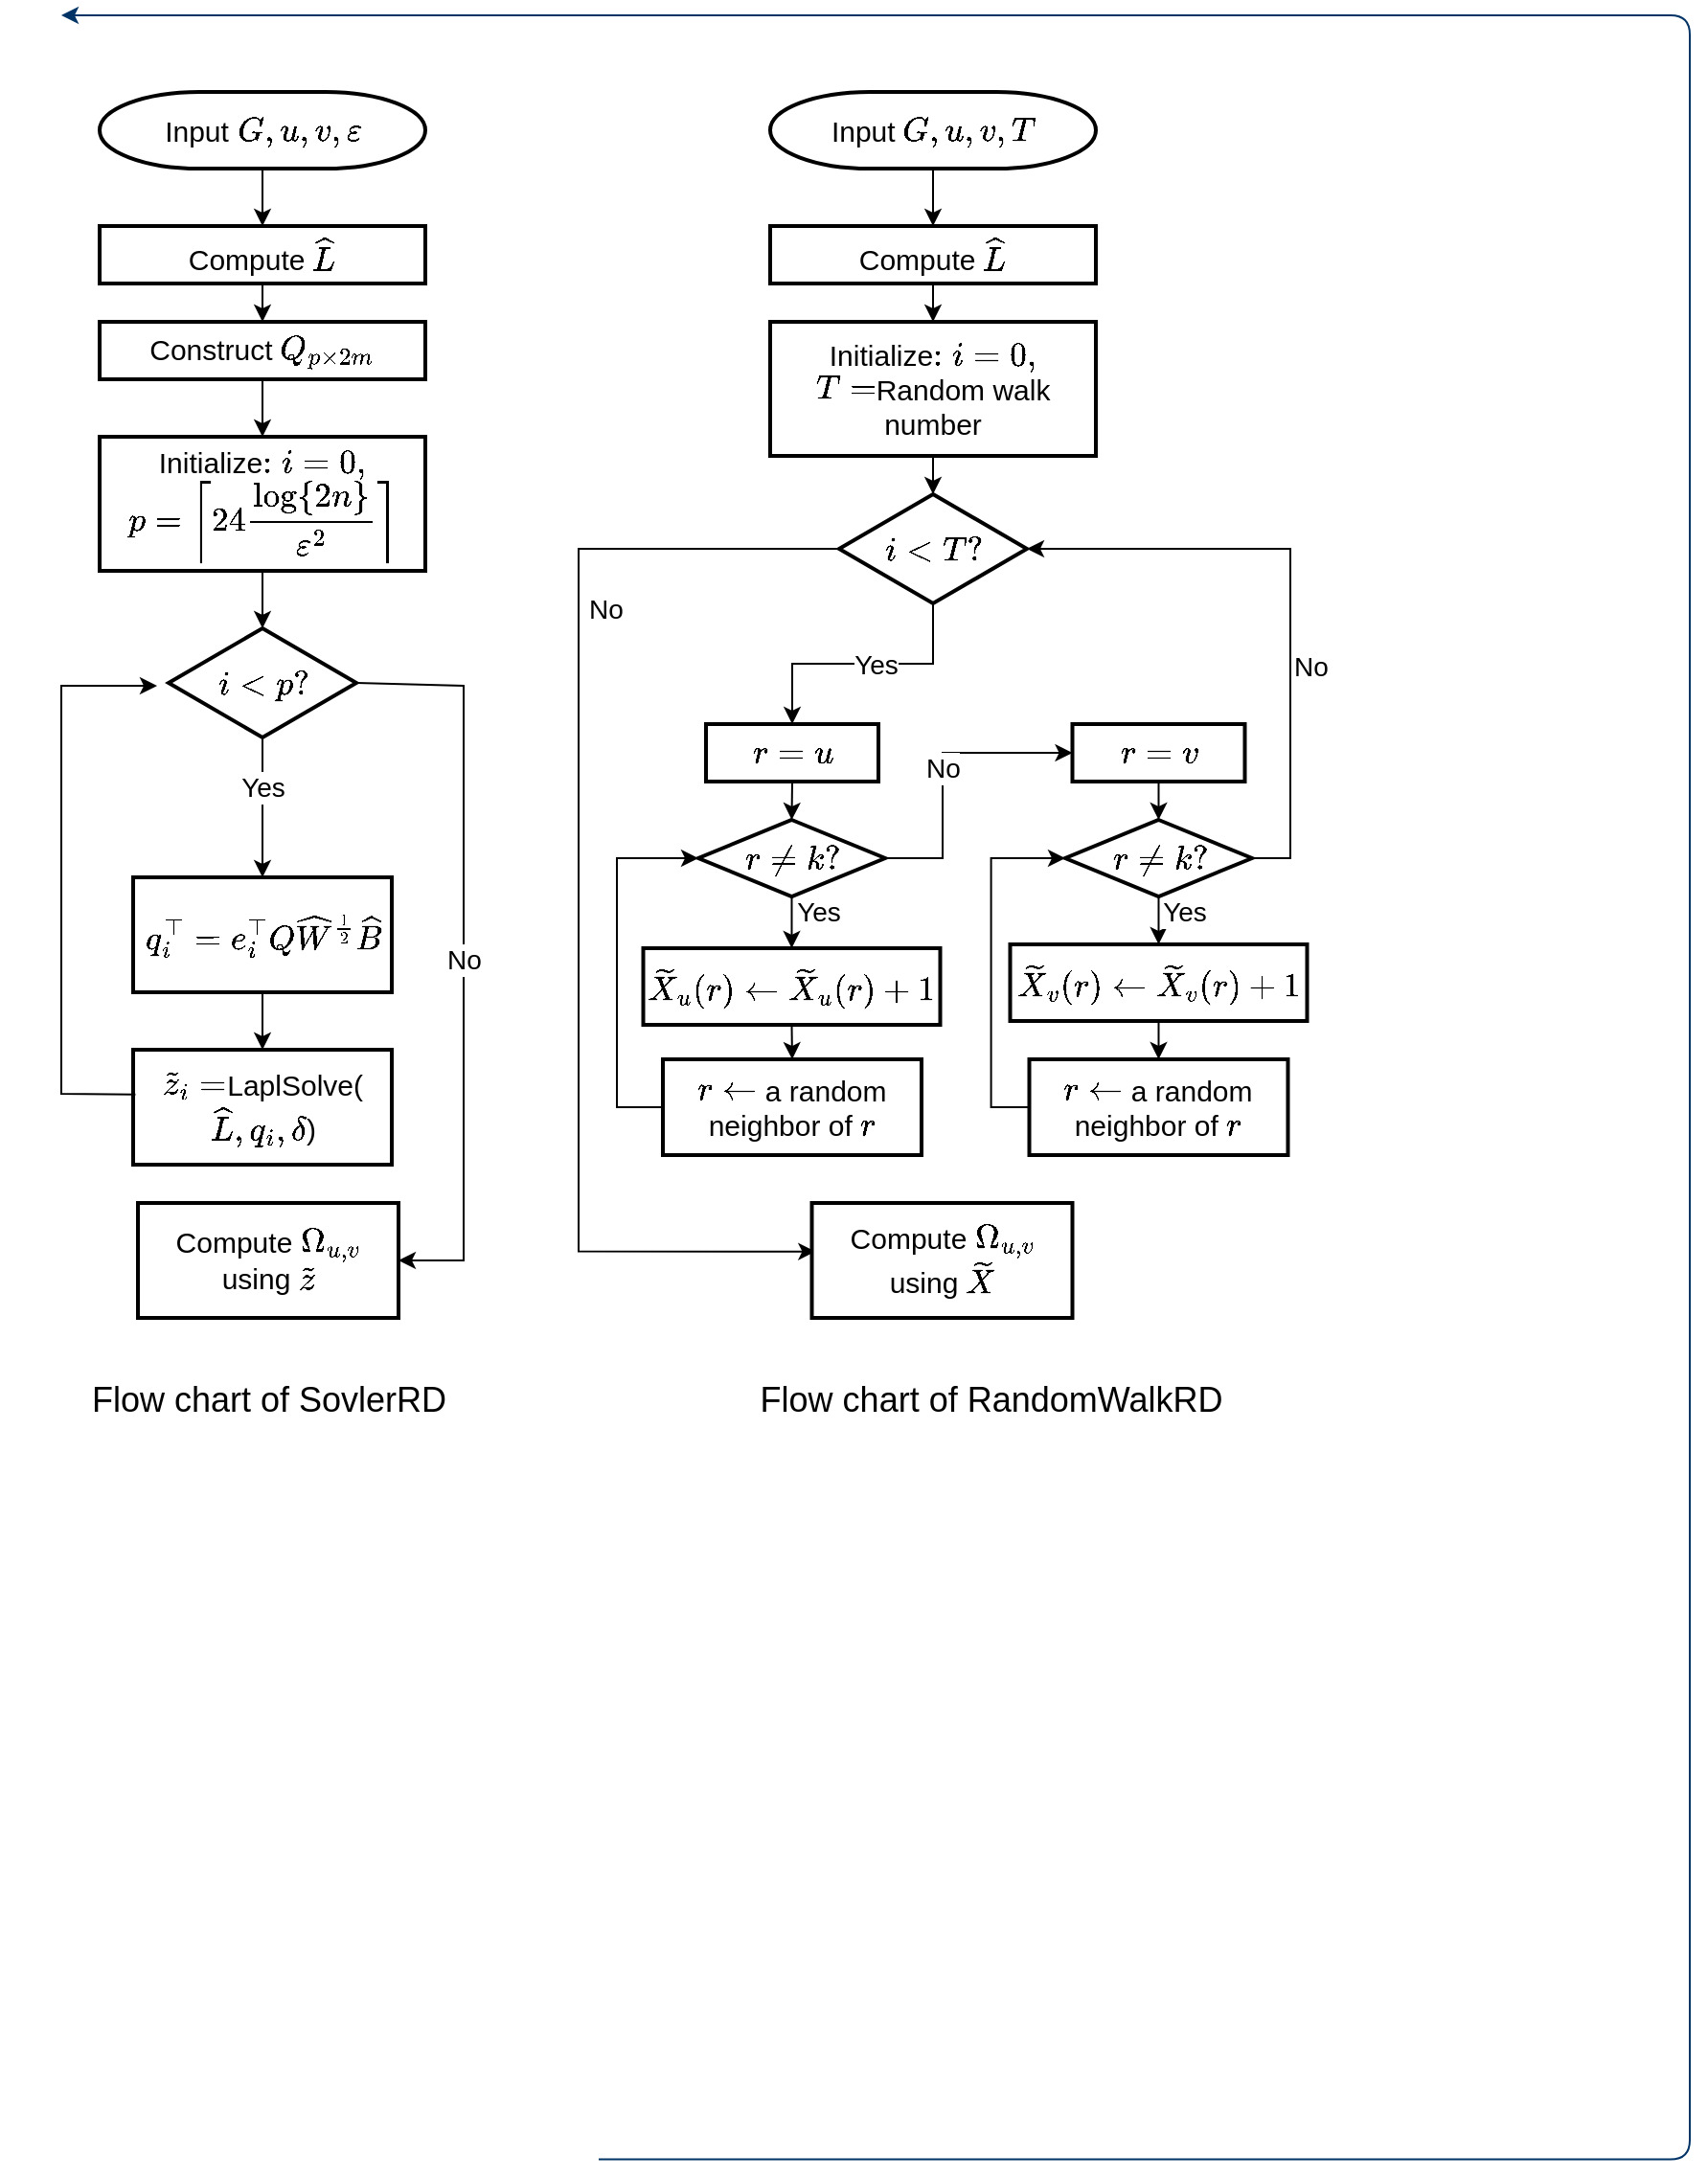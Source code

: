 <mxfile version="26.2.12">
  <diagram id="6a731a19-8d31-9384-78a2-239565b7b9f0" name="Page-1">
    <mxGraphModel dx="1388" dy="768" grid="1" gridSize="10" guides="1" tooltips="1" connect="1" arrows="1" fold="1" page="1" pageScale="1" pageWidth="1169" pageHeight="827" background="none" math="1" shadow="0">
      <root>
        <mxCell id="0" />
        <mxCell id="1" parent="0" />
        <mxCell id="45" value="" style="edgeStyle=elbowEdgeStyle;elbow=horizontal;exitX=1;exitY=0.5;exitPerimeter=0;entryX=0.905;entryY=0.5;entryPerimeter=0;fontStyle=1;strokeColor=#003366;strokeWidth=1;html=1;" parent="1" target="34" edge="1">
          <mxGeometry width="100" height="100" as="geometry">
            <mxPoint x="380.5" y="1119.25" as="sourcePoint" />
            <mxPoint x="100" as="targetPoint" />
            <Array as="points">
              <mxPoint x="950" y="1320" />
            </Array>
          </mxGeometry>
        </mxCell>
        <mxCell id="6gbHNIe6kbGb1KUCdrM2-60" style="edgeStyle=orthogonalEdgeStyle;rounded=0;orthogonalLoop=1;jettySize=auto;html=1;exitX=0.5;exitY=1;exitDx=0;exitDy=0;exitPerimeter=0;entryX=0.5;entryY=0;entryDx=0;entryDy=0;" edge="1" parent="1" source="HDR-ENTHewPlgLy2R7sd-55" target="HDR-ENTHewPlgLy2R7sd-56">
          <mxGeometry relative="1" as="geometry" />
        </mxCell>
        <mxCell id="HDR-ENTHewPlgLy2R7sd-55" value="&lt;font style=&quot;font-size: 15px;&quot;&gt;Input `G,u,v,\epsilon`&lt;/font&gt;" style="shape=mxgraph.flowchart.terminator;strokeWidth=2;gradientColor=none;gradientDirection=north;fontStyle=0;html=1;" parent="1" vertex="1">
          <mxGeometry x="120" y="40" width="170" height="40" as="geometry" />
        </mxCell>
        <mxCell id="HDR-ENTHewPlgLy2R7sd-58" style="edgeStyle=orthogonalEdgeStyle;rounded=0;orthogonalLoop=1;jettySize=auto;html=1;exitX=0.5;exitY=1;exitDx=0;exitDy=0;entryX=0.5;entryY=0;entryDx=0;entryDy=0;" parent="1" source="HDR-ENTHewPlgLy2R7sd-56" target="HDR-ENTHewPlgLy2R7sd-57" edge="1">
          <mxGeometry relative="1" as="geometry" />
        </mxCell>
        <mxCell id="HDR-ENTHewPlgLy2R7sd-56" value="&lt;font style=&quot;font-size: 15px;&quot;&gt;Compute `\hat{L}`&lt;/font&gt;" style="rounded=0;whiteSpace=wrap;html=1;strokeWidth=2;" parent="1" vertex="1">
          <mxGeometry x="120" y="110" width="170" height="30" as="geometry" />
        </mxCell>
        <mxCell id="6gbHNIe6kbGb1KUCdrM2-79" value="" style="edgeStyle=orthogonalEdgeStyle;rounded=0;orthogonalLoop=1;jettySize=auto;html=1;endArrow=none;startFill=0;" edge="1" parent="1" source="HDR-ENTHewPlgLy2R7sd-57" target="HDR-ENTHewPlgLy2R7sd-56">
          <mxGeometry relative="1" as="geometry" />
        </mxCell>
        <mxCell id="HDR-ENTHewPlgLy2R7sd-57" value="&lt;font style=&quot;font-size: 15px;&quot;&gt;Construct `Q_{p \times 2m}`&lt;/font&gt;" style="rounded=0;whiteSpace=wrap;html=1;strokeWidth=2;" parent="1" vertex="1">
          <mxGeometry x="120" y="160" width="170" height="30" as="geometry" />
        </mxCell>
        <mxCell id="HDR-ENTHewPlgLy2R7sd-59" value="&lt;font style=&quot;font-size: 15px;&quot;&gt;`i&amp;lt;p?`&lt;/font&gt;" style="shape=mxgraph.flowchart.decision;strokeWidth=2;gradientColor=none;gradientDirection=north;fontStyle=0;html=1;" parent="1" vertex="1">
          <mxGeometry x="156" y="320" width="98" height="57" as="geometry" />
        </mxCell>
        <mxCell id="HDR-ENTHewPlgLy2R7sd-60" value="&lt;font style=&quot;font-size: 15px;&quot;&gt;`\tilde{z}_i=`LaplSolve(`\hat{L},q_i,\delta`)&lt;/font&gt;" style="rounded=0;whiteSpace=wrap;html=1;strokeWidth=2;" parent="1" vertex="1">
          <mxGeometry x="137.5" y="540" width="135" height="60" as="geometry" />
        </mxCell>
        <mxCell id="HDR-ENTHewPlgLy2R7sd-61" style="edgeStyle=orthogonalEdgeStyle;rounded=0;orthogonalLoop=1;jettySize=auto;html=1;exitX=0.5;exitY=1;exitDx=0;exitDy=0;exitPerimeter=0;entryX=0.5;entryY=0;entryDx=0;entryDy=0;" parent="1" source="HDR-ENTHewPlgLy2R7sd-59" target="6gbHNIe6kbGb1KUCdrM2-57" edge="1">
          <mxGeometry relative="1" as="geometry">
            <mxPoint x="205" y="450" as="targetPoint" />
          </mxGeometry>
        </mxCell>
        <mxCell id="HDR-ENTHewPlgLy2R7sd-62" value="&lt;font style=&quot;font-size: 14px;&quot;&gt;Yes&lt;/font&gt;" style="edgeLabel;html=1;align=center;verticalAlign=middle;resizable=0;points=[];" parent="HDR-ENTHewPlgLy2R7sd-61" vertex="1" connectable="0">
          <mxGeometry x="-0.292" relative="1" as="geometry">
            <mxPoint as="offset" />
          </mxGeometry>
        </mxCell>
        <mxCell id="HDR-ENTHewPlgLy2R7sd-63" value="" style="endArrow=classic;html=1;rounded=0;exitX=0.009;exitY=0.39;exitDx=0;exitDy=0;exitPerimeter=0;" parent="1" source="HDR-ENTHewPlgLy2R7sd-60" edge="1">
          <mxGeometry width="50" height="50" relative="1" as="geometry">
            <mxPoint x="90" y="420" as="sourcePoint" />
            <mxPoint x="150" y="350" as="targetPoint" />
            <Array as="points">
              <mxPoint x="100" y="563" />
              <mxPoint x="100" y="350" />
            </Array>
          </mxGeometry>
        </mxCell>
        <mxCell id="HDR-ENTHewPlgLy2R7sd-64" style="edgeStyle=orthogonalEdgeStyle;rounded=0;orthogonalLoop=1;jettySize=auto;html=1;exitX=0.5;exitY=1;exitDx=0;exitDy=0;entryX=0.5;entryY=0;entryDx=0;entryDy=0;" parent="1" source="HDR-ENTHewPlgLy2R7sd-57" target="6gbHNIe6kbGb1KUCdrM2-80" edge="1">
          <mxGeometry relative="1" as="geometry" />
        </mxCell>
        <mxCell id="HDR-ENTHewPlgLy2R7sd-65" value="" style="endArrow=classic;html=1;rounded=0;exitX=1;exitY=0.5;exitDx=0;exitDy=0;exitPerimeter=0;entryX=1;entryY=0.5;entryDx=0;entryDy=0;" parent="1" source="HDR-ENTHewPlgLy2R7sd-59" target="HDR-ENTHewPlgLy2R7sd-66" edge="1">
          <mxGeometry width="50" height="50" relative="1" as="geometry">
            <mxPoint x="340" y="330" as="sourcePoint" />
            <mxPoint x="210" y="520" as="targetPoint" />
            <Array as="points">
              <mxPoint x="310" y="350" />
              <mxPoint x="310" y="650" />
            </Array>
          </mxGeometry>
        </mxCell>
        <mxCell id="6gbHNIe6kbGb1KUCdrM2-56" value="&lt;font style=&quot;font-size: 14px;&quot;&gt;No&lt;/font&gt;" style="edgeLabel;html=1;align=center;verticalAlign=middle;resizable=0;points=[];" vertex="1" connectable="0" parent="HDR-ENTHewPlgLy2R7sd-65">
          <mxGeometry x="0.017" relative="1" as="geometry">
            <mxPoint as="offset" />
          </mxGeometry>
        </mxCell>
        <mxCell id="HDR-ENTHewPlgLy2R7sd-66" value="&lt;font style=&quot;font-size: 15px;&quot;&gt;Compute `\Omega_{u,v}`&lt;/font&gt;&lt;div&gt;&lt;font style=&quot;font-size: 15px;&quot;&gt;using `\tilde{z}`&lt;/font&gt;&lt;/div&gt;" style="rounded=0;whiteSpace=wrap;html=1;strokeWidth=2;" parent="1" vertex="1">
          <mxGeometry x="140" y="620" width="136" height="60" as="geometry" />
        </mxCell>
        <mxCell id="6gbHNIe6kbGb1KUCdrM2-58" style="edgeStyle=orthogonalEdgeStyle;rounded=0;orthogonalLoop=1;jettySize=auto;html=1;exitX=0.5;exitY=1;exitDx=0;exitDy=0;entryX=0.5;entryY=0;entryDx=0;entryDy=0;" edge="1" parent="1" source="6gbHNIe6kbGb1KUCdrM2-57" target="HDR-ENTHewPlgLy2R7sd-60">
          <mxGeometry relative="1" as="geometry" />
        </mxCell>
        <mxCell id="6gbHNIe6kbGb1KUCdrM2-57" value="&lt;span style=&quot;font-size: 15px;&quot;&gt;`q_i^\top=e_i^\topQ\hat{W}^{1/2}\hat{B}`&lt;/span&gt;" style="rounded=0;whiteSpace=wrap;html=1;strokeWidth=2;" vertex="1" parent="1">
          <mxGeometry x="137.5" y="450" width="135" height="60" as="geometry" />
        </mxCell>
        <mxCell id="6gbHNIe6kbGb1KUCdrM2-77" value="&lt;font style=&quot;font-size: 18px;&quot;&gt;Flow chart of SovlerRD&lt;/font&gt;" style="text;html=1;align=center;verticalAlign=middle;resizable=0;points=[];autosize=1;strokeColor=none;fillColor=none;" vertex="1" parent="1">
          <mxGeometry x="103" y="703" width="210" height="40" as="geometry" />
        </mxCell>
        <mxCell id="6gbHNIe6kbGb1KUCdrM2-78" value="&lt;font style=&quot;font-size: 18px;&quot;&gt;Flow chart of RandomWalkRD&lt;/font&gt;" style="text;html=1;align=center;verticalAlign=middle;resizable=0;points=[];autosize=1;strokeColor=none;fillColor=none;" vertex="1" parent="1">
          <mxGeometry x="455" y="703" width="260" height="40" as="geometry" />
        </mxCell>
        <mxCell id="6gbHNIe6kbGb1KUCdrM2-80" value="&lt;font style=&quot;font-size: 15px;&quot;&gt;Initialize`: i=0,`&lt;/font&gt;&lt;div&gt;&lt;font style=&quot;font-size: 15px;&quot;&gt;`p=\ceil {24\log {2n}/\epsilon^2} `&lt;/font&gt;&lt;/div&gt;" style="rounded=0;whiteSpace=wrap;html=1;strokeWidth=2;" vertex="1" parent="1">
          <mxGeometry x="120" y="220" width="170" height="70" as="geometry" />
        </mxCell>
        <mxCell id="6gbHNIe6kbGb1KUCdrM2-81" style="edgeStyle=orthogonalEdgeStyle;rounded=0;orthogonalLoop=1;jettySize=auto;html=1;exitX=0.5;exitY=1;exitDx=0;exitDy=0;entryX=0.5;entryY=0;entryDx=0;entryDy=0;entryPerimeter=0;" edge="1" parent="1" source="6gbHNIe6kbGb1KUCdrM2-80" target="HDR-ENTHewPlgLy2R7sd-59">
          <mxGeometry relative="1" as="geometry" />
        </mxCell>
        <mxCell id="6gbHNIe6kbGb1KUCdrM2-82" style="edgeStyle=orthogonalEdgeStyle;rounded=0;orthogonalLoop=1;jettySize=auto;html=1;exitX=0.5;exitY=1;exitDx=0;exitDy=0;exitPerimeter=0;entryX=0.5;entryY=0;entryDx=0;entryDy=0;" edge="1" parent="1" source="6gbHNIe6kbGb1KUCdrM2-122" target="6gbHNIe6kbGb1KUCdrM2-85">
          <mxGeometry relative="1" as="geometry">
            <mxPoint x="555" y="70" as="sourcePoint" />
          </mxGeometry>
        </mxCell>
        <mxCell id="6gbHNIe6kbGb1KUCdrM2-85" value="&lt;font style=&quot;font-size: 15px;&quot;&gt;Compute `\hat{L}`&lt;/font&gt;" style="rounded=0;whiteSpace=wrap;html=1;strokeWidth=2;" vertex="1" parent="1">
          <mxGeometry x="470" y="110" width="170" height="30" as="geometry" />
        </mxCell>
        <mxCell id="6gbHNIe6kbGb1KUCdrM2-118" style="edgeStyle=orthogonalEdgeStyle;rounded=0;orthogonalLoop=1;jettySize=auto;html=1;exitX=0;exitY=0.5;exitDx=0;exitDy=0;exitPerimeter=0;entryX=0.014;entryY=0.422;entryDx=0;entryDy=0;entryPerimeter=0;" edge="1" parent="1" source="6gbHNIe6kbGb1KUCdrM2-88" target="6gbHNIe6kbGb1KUCdrM2-96">
          <mxGeometry relative="1" as="geometry">
            <mxPoint x="450" y="630" as="targetPoint" />
            <Array as="points">
              <mxPoint x="370" y="279" />
              <mxPoint x="370" y="645" />
            </Array>
          </mxGeometry>
        </mxCell>
        <mxCell id="6gbHNIe6kbGb1KUCdrM2-119" value="&lt;font style=&quot;font-size: 14px;&quot;&gt;No&lt;/font&gt;" style="edgeLabel;html=1;align=center;verticalAlign=middle;resizable=0;points=[];" vertex="1" connectable="0" parent="6gbHNIe6kbGb1KUCdrM2-118">
          <mxGeometry x="0.108" y="1" relative="1" as="geometry">
            <mxPoint x="13" y="-180" as="offset" />
          </mxGeometry>
        </mxCell>
        <mxCell id="6gbHNIe6kbGb1KUCdrM2-88" value="&lt;font style=&quot;font-size: 15px;&quot;&gt;`i&amp;lt;T?`&lt;/font&gt;" style="shape=mxgraph.flowchart.decision;strokeWidth=2;gradientColor=none;gradientDirection=north;fontStyle=0;html=1;" vertex="1" parent="1">
          <mxGeometry x="506" y="250" width="98" height="57" as="geometry" />
        </mxCell>
        <mxCell id="6gbHNIe6kbGb1KUCdrM2-89" value="&lt;font style=&quot;font-size: 15px;&quot;&gt;`r\leftarrow` a random neighbor of `r`&lt;/font&gt;" style="rounded=0;whiteSpace=wrap;html=1;strokeWidth=2;" vertex="1" parent="1">
          <mxGeometry x="414" y="545" width="135" height="50" as="geometry" />
        </mxCell>
        <mxCell id="6gbHNIe6kbGb1KUCdrM2-90" style="edgeStyle=orthogonalEdgeStyle;rounded=0;orthogonalLoop=1;jettySize=auto;html=1;exitX=0.5;exitY=1;exitDx=0;exitDy=0;exitPerimeter=0;entryX=0.5;entryY=0;entryDx=0;entryDy=0;" edge="1" parent="1" source="6gbHNIe6kbGb1KUCdrM2-88" target="6gbHNIe6kbGb1KUCdrM2-98">
          <mxGeometry relative="1" as="geometry">
            <mxPoint x="555" y="340" as="targetPoint" />
          </mxGeometry>
        </mxCell>
        <mxCell id="6gbHNIe6kbGb1KUCdrM2-91" value="&lt;font style=&quot;font-size: 14px;&quot;&gt;Yes&lt;/font&gt;" style="edgeLabel;html=1;align=center;verticalAlign=middle;resizable=0;points=[];" vertex="1" connectable="0" parent="6gbHNIe6kbGb1KUCdrM2-90">
          <mxGeometry x="-0.292" relative="1" as="geometry">
            <mxPoint x="-13" as="offset" />
          </mxGeometry>
        </mxCell>
        <mxCell id="6gbHNIe6kbGb1KUCdrM2-92" value="" style="endArrow=classic;html=1;rounded=0;exitX=0;exitY=0.5;exitDx=0;exitDy=0;entryX=0;entryY=0.5;entryDx=0;entryDy=0;entryPerimeter=0;" edge="1" parent="1" source="6gbHNIe6kbGb1KUCdrM2-89" target="6gbHNIe6kbGb1KUCdrM2-101">
          <mxGeometry width="50" height="50" relative="1" as="geometry">
            <mxPoint x="388.715" y="823.4" as="sourcePoint" />
            <mxPoint x="400" y="660" as="targetPoint" />
            <Array as="points">
              <mxPoint x="390" y="570" />
              <mxPoint x="390" y="440" />
            </Array>
          </mxGeometry>
        </mxCell>
        <mxCell id="6gbHNIe6kbGb1KUCdrM2-93" style="edgeStyle=orthogonalEdgeStyle;rounded=0;orthogonalLoop=1;jettySize=auto;html=1;exitX=0.5;exitY=1;exitDx=0;exitDy=0;entryX=0.5;entryY=0;entryDx=0;entryDy=0;" edge="1" parent="1" source="6gbHNIe6kbGb1KUCdrM2-85" target="6gbHNIe6kbGb1KUCdrM2-99">
          <mxGeometry relative="1" as="geometry">
            <mxPoint x="555" y="180" as="sourcePoint" />
          </mxGeometry>
        </mxCell>
        <mxCell id="6gbHNIe6kbGb1KUCdrM2-94" value="" style="endArrow=classic;html=1;rounded=0;exitX=1;exitY=0.5;exitDx=0;exitDy=0;exitPerimeter=0;entryX=0;entryY=0.5;entryDx=0;entryDy=0;" edge="1" parent="1" source="6gbHNIe6kbGb1KUCdrM2-101" target="6gbHNIe6kbGb1KUCdrM2-107">
          <mxGeometry width="50" height="50" relative="1" as="geometry">
            <mxPoint x="790.0" y="580" as="sourcePoint" />
            <mxPoint x="890" y="690" as="targetPoint" />
            <Array as="points">
              <mxPoint x="560" y="440" />
              <mxPoint x="560" y="385" />
            </Array>
          </mxGeometry>
        </mxCell>
        <mxCell id="6gbHNIe6kbGb1KUCdrM2-95" value="&lt;font style=&quot;font-size: 14px;&quot;&gt;No&lt;/font&gt;" style="edgeLabel;html=1;align=center;verticalAlign=middle;resizable=0;points=[];" vertex="1" connectable="0" parent="6gbHNIe6kbGb1KUCdrM2-94">
          <mxGeometry x="0.017" relative="1" as="geometry">
            <mxPoint as="offset" />
          </mxGeometry>
        </mxCell>
        <mxCell id="6gbHNIe6kbGb1KUCdrM2-96" value="&lt;font style=&quot;font-size: 15px;&quot;&gt;Compute `\Omega_{u,v}`&lt;/font&gt;&lt;div&gt;&lt;font style=&quot;font-size: 15px;&quot;&gt;using `\tilde{X}`&lt;/font&gt;&lt;/div&gt;" style="rounded=0;whiteSpace=wrap;html=1;strokeWidth=2;" vertex="1" parent="1">
          <mxGeometry x="491.75" y="620" width="136" height="60" as="geometry" />
        </mxCell>
        <mxCell id="6gbHNIe6kbGb1KUCdrM2-97" style="edgeStyle=orthogonalEdgeStyle;rounded=0;orthogonalLoop=1;jettySize=auto;html=1;exitX=0.5;exitY=1;exitDx=0;exitDy=0;entryX=0.5;entryY=0;entryDx=0;entryDy=0;entryPerimeter=0;" edge="1" parent="1" source="6gbHNIe6kbGb1KUCdrM2-98" target="6gbHNIe6kbGb1KUCdrM2-101">
          <mxGeometry relative="1" as="geometry" />
        </mxCell>
        <mxCell id="6gbHNIe6kbGb1KUCdrM2-98" value="&lt;span style=&quot;font-size: 15px;&quot;&gt;`r=u`&lt;/span&gt;" style="rounded=0;whiteSpace=wrap;html=1;strokeWidth=2;" vertex="1" parent="1">
          <mxGeometry x="436.5" y="370" width="90" height="30" as="geometry" />
        </mxCell>
        <mxCell id="6gbHNIe6kbGb1KUCdrM2-99" value="&lt;font style=&quot;font-size: 15px;&quot;&gt;Initialize`: i=0,`&lt;/font&gt;&lt;div&gt;&lt;font style=&quot;font-size: 15px;&quot;&gt;`T=`Random walk number&lt;/font&gt;&lt;/div&gt;" style="rounded=0;whiteSpace=wrap;html=1;strokeWidth=2;" vertex="1" parent="1">
          <mxGeometry x="470" y="160" width="170" height="70" as="geometry" />
        </mxCell>
        <mxCell id="6gbHNIe6kbGb1KUCdrM2-100" style="edgeStyle=orthogonalEdgeStyle;rounded=0;orthogonalLoop=1;jettySize=auto;html=1;exitX=0.5;exitY=1;exitDx=0;exitDy=0;entryX=0.5;entryY=0;entryDx=0;entryDy=0;entryPerimeter=0;" edge="1" parent="1" source="6gbHNIe6kbGb1KUCdrM2-99" target="6gbHNIe6kbGb1KUCdrM2-88">
          <mxGeometry relative="1" as="geometry" />
        </mxCell>
        <mxCell id="6gbHNIe6kbGb1KUCdrM2-103" style="edgeStyle=orthogonalEdgeStyle;rounded=0;orthogonalLoop=1;jettySize=auto;html=1;exitX=0.5;exitY=1;exitDx=0;exitDy=0;exitPerimeter=0;entryX=0.5;entryY=0;entryDx=0;entryDy=0;" edge="1" parent="1" source="6gbHNIe6kbGb1KUCdrM2-101" target="6gbHNIe6kbGb1KUCdrM2-102">
          <mxGeometry relative="1" as="geometry" />
        </mxCell>
        <mxCell id="6gbHNIe6kbGb1KUCdrM2-104" value="&lt;font style=&quot;font-size: 14px;&quot;&gt;Yes&lt;/font&gt;" style="edgeLabel;html=1;align=center;verticalAlign=middle;resizable=0;points=[];" vertex="1" connectable="0" parent="6gbHNIe6kbGb1KUCdrM2-103">
          <mxGeometry x="-0.463" relative="1" as="geometry">
            <mxPoint x="13" y="1" as="offset" />
          </mxGeometry>
        </mxCell>
        <mxCell id="6gbHNIe6kbGb1KUCdrM2-101" value="&lt;font style=&quot;font-size: 15px;&quot;&gt;`r\nek?`&lt;/font&gt;" style="shape=mxgraph.flowchart.decision;strokeWidth=2;gradientColor=none;gradientDirection=north;fontStyle=0;html=1;" vertex="1" parent="1">
          <mxGeometry x="432.5" y="420" width="97.5" height="40" as="geometry" />
        </mxCell>
        <mxCell id="6gbHNIe6kbGb1KUCdrM2-105" style="edgeStyle=orthogonalEdgeStyle;rounded=0;orthogonalLoop=1;jettySize=auto;html=1;exitX=0.5;exitY=1;exitDx=0;exitDy=0;entryX=0.5;entryY=0;entryDx=0;entryDy=0;" edge="1" parent="1" source="6gbHNIe6kbGb1KUCdrM2-102" target="6gbHNIe6kbGb1KUCdrM2-89">
          <mxGeometry relative="1" as="geometry" />
        </mxCell>
        <mxCell id="6gbHNIe6kbGb1KUCdrM2-102" value="&lt;span style=&quot;font-size: 15px;&quot;&gt;`\tilde{X}_{u}(r)\leftarrow\tilde{X}_{u}(r)+1`&lt;/span&gt;" style="rounded=0;whiteSpace=wrap;html=1;strokeWidth=2;" vertex="1" parent="1">
          <mxGeometry x="403.75" y="487" width="155" height="40" as="geometry" />
        </mxCell>
        <mxCell id="6gbHNIe6kbGb1KUCdrM2-107" value="&lt;span style=&quot;font-size: 15px;&quot;&gt;`r=v`&lt;/span&gt;" style="rounded=0;whiteSpace=wrap;html=1;strokeWidth=2;" vertex="1" parent="1">
          <mxGeometry x="627.75" y="370" width="90" height="30" as="geometry" />
        </mxCell>
        <mxCell id="6gbHNIe6kbGb1KUCdrM2-108" value="&lt;font style=&quot;font-size: 15px;&quot;&gt;`r\leftarrow` a random neighbor of `r`&lt;/font&gt;" style="rounded=0;whiteSpace=wrap;html=1;strokeWidth=2;" vertex="1" parent="1">
          <mxGeometry x="605.25" y="545" width="135" height="50" as="geometry" />
        </mxCell>
        <mxCell id="6gbHNIe6kbGb1KUCdrM2-109" style="edgeStyle=orthogonalEdgeStyle;rounded=0;orthogonalLoop=1;jettySize=auto;html=1;exitX=0.5;exitY=1;exitDx=0;exitDy=0;exitPerimeter=0;entryX=0.5;entryY=0;entryDx=0;entryDy=0;" edge="1" parent="1" source="6gbHNIe6kbGb1KUCdrM2-111" target="6gbHNIe6kbGb1KUCdrM2-113">
          <mxGeometry relative="1" as="geometry" />
        </mxCell>
        <mxCell id="6gbHNIe6kbGb1KUCdrM2-110" value="&lt;font style=&quot;font-size: 14px;&quot;&gt;Yes&lt;/font&gt;" style="edgeLabel;html=1;align=center;verticalAlign=middle;resizable=0;points=[];" vertex="1" connectable="0" parent="6gbHNIe6kbGb1KUCdrM2-109">
          <mxGeometry x="-0.463" relative="1" as="geometry">
            <mxPoint x="13" y="1" as="offset" />
          </mxGeometry>
        </mxCell>
        <mxCell id="6gbHNIe6kbGb1KUCdrM2-115" style="edgeStyle=orthogonalEdgeStyle;rounded=0;orthogonalLoop=1;jettySize=auto;html=1;exitX=1;exitY=0.5;exitDx=0;exitDy=0;exitPerimeter=0;entryX=1;entryY=0.5;entryDx=0;entryDy=0;entryPerimeter=0;" edge="1" parent="1" source="6gbHNIe6kbGb1KUCdrM2-111" target="6gbHNIe6kbGb1KUCdrM2-88">
          <mxGeometry relative="1" as="geometry">
            <mxPoint x="800" y="410" as="targetPoint" />
          </mxGeometry>
        </mxCell>
        <mxCell id="6gbHNIe6kbGb1KUCdrM2-116" value="&lt;font style=&quot;font-size: 14px;&quot;&gt;No&lt;/font&gt;" style="edgeLabel;html=1;align=center;verticalAlign=middle;resizable=0;points=[];" vertex="1" connectable="0" parent="6gbHNIe6kbGb1KUCdrM2-115">
          <mxGeometry x="-0.247" y="2" relative="1" as="geometry">
            <mxPoint x="12" as="offset" />
          </mxGeometry>
        </mxCell>
        <mxCell id="6gbHNIe6kbGb1KUCdrM2-111" value="&lt;font style=&quot;font-size: 15px;&quot;&gt;`r\nek?`&lt;/font&gt;" style="shape=mxgraph.flowchart.decision;strokeWidth=2;gradientColor=none;gradientDirection=north;fontStyle=0;html=1;" vertex="1" parent="1">
          <mxGeometry x="624" y="420" width="97.5" height="40" as="geometry" />
        </mxCell>
        <mxCell id="6gbHNIe6kbGb1KUCdrM2-112" style="edgeStyle=orthogonalEdgeStyle;rounded=0;orthogonalLoop=1;jettySize=auto;html=1;exitX=0.5;exitY=1;exitDx=0;exitDy=0;entryX=0.5;entryY=0;entryDx=0;entryDy=0;" edge="1" parent="1" source="6gbHNIe6kbGb1KUCdrM2-113" target="6gbHNIe6kbGb1KUCdrM2-108">
          <mxGeometry relative="1" as="geometry" />
        </mxCell>
        <mxCell id="6gbHNIe6kbGb1KUCdrM2-113" value="&lt;span style=&quot;font-size: 15px;&quot;&gt;`\tilde{X}_{v}(r)\leftarrow\tilde{X}_{v}(r)+1`&lt;/span&gt;" style="rounded=0;whiteSpace=wrap;html=1;strokeWidth=2;" vertex="1" parent="1">
          <mxGeometry x="595.25" y="485" width="155" height="40" as="geometry" />
        </mxCell>
        <mxCell id="6gbHNIe6kbGb1KUCdrM2-114" style="edgeStyle=orthogonalEdgeStyle;rounded=0;orthogonalLoop=1;jettySize=auto;html=1;exitX=0.5;exitY=1;exitDx=0;exitDy=0;entryX=0.5;entryY=0;entryDx=0;entryDy=0;entryPerimeter=0;" edge="1" parent="1" source="6gbHNIe6kbGb1KUCdrM2-107" target="6gbHNIe6kbGb1KUCdrM2-111">
          <mxGeometry relative="1" as="geometry" />
        </mxCell>
        <mxCell id="6gbHNIe6kbGb1KUCdrM2-117" style="edgeStyle=orthogonalEdgeStyle;rounded=0;orthogonalLoop=1;jettySize=auto;html=1;exitX=0;exitY=0.5;exitDx=0;exitDy=0;entryX=0;entryY=0.5;entryDx=0;entryDy=0;entryPerimeter=0;" edge="1" parent="1" source="6gbHNIe6kbGb1KUCdrM2-108" target="6gbHNIe6kbGb1KUCdrM2-111">
          <mxGeometry relative="1" as="geometry" />
        </mxCell>
        <mxCell id="6gbHNIe6kbGb1KUCdrM2-122" value="&lt;font style=&quot;font-size: 15px;&quot;&gt;Input `G,u,v,T`&lt;/font&gt;" style="shape=mxgraph.flowchart.terminator;strokeWidth=2;gradientColor=none;gradientDirection=north;fontStyle=0;html=1;" vertex="1" parent="1">
          <mxGeometry x="470" y="40" width="170" height="40" as="geometry" />
        </mxCell>
      </root>
    </mxGraphModel>
  </diagram>
</mxfile>
